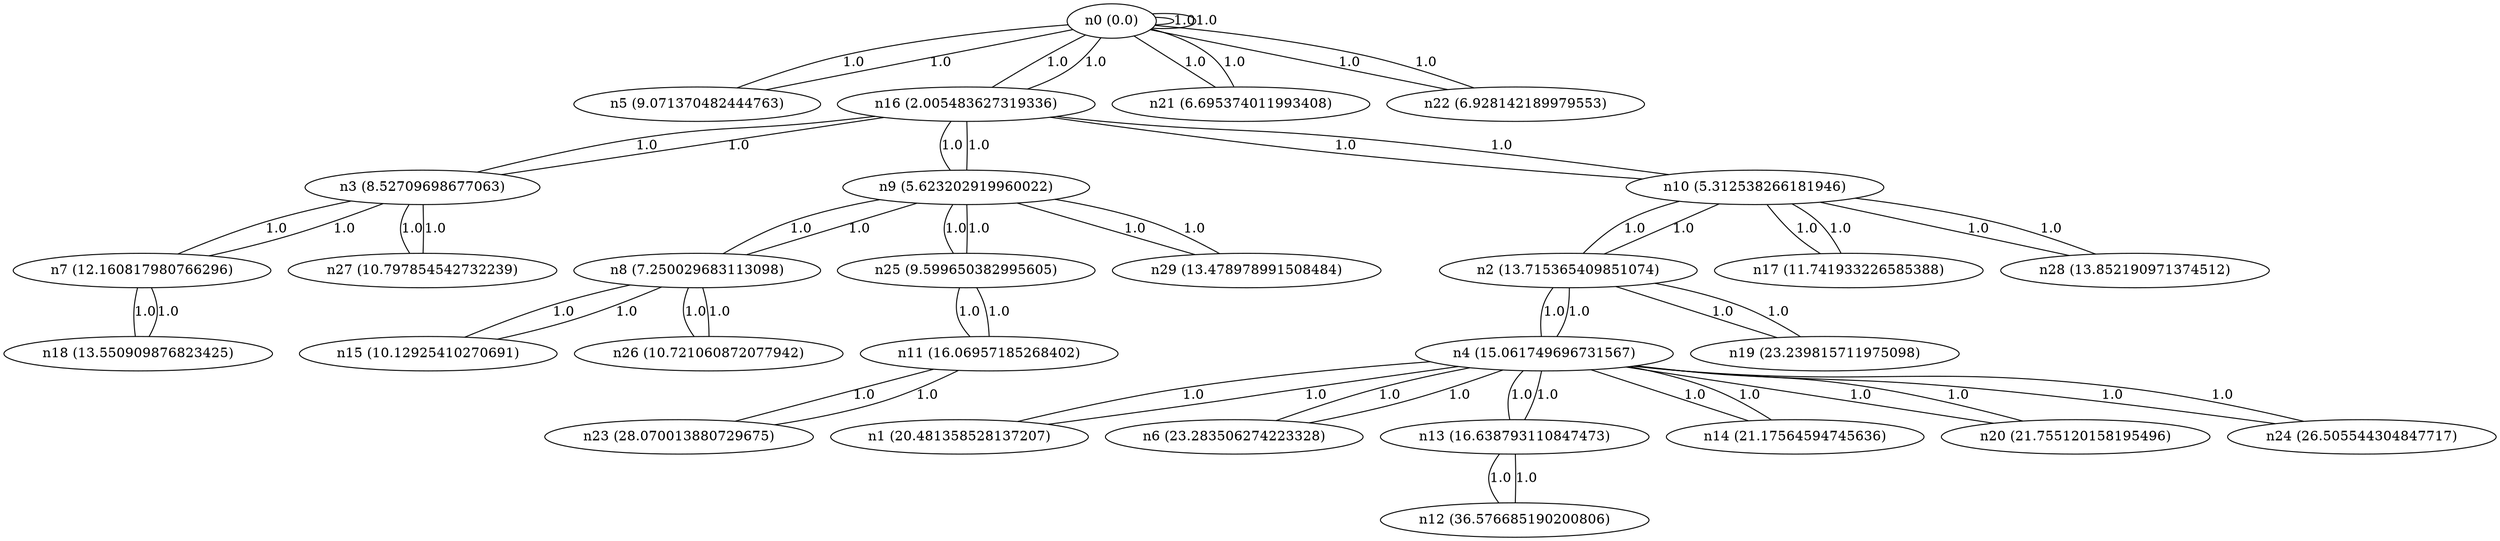 graph {
n0 [label="n0 (0.0)"];
n1 [label="n1 (20.481358528137207)"];
n2 [label="n2 (13.715365409851074)"];
n3 [label="n3 (8.52709698677063)"];
n4 [label="n4 (15.061749696731567)"];
n5 [label="n5 (9.071370482444763)"];
n6 [label="n6 (23.283506274223328)"];
n7 [label="n7 (12.160817980766296)"];
n8 [label="n8 (7.250029683113098)"];
n9 [label="n9 (5.623202919960022)"];
n10 [label="n10 (5.312538266181946)"];
n11 [label="n11 (16.06957185268402)"];
n12 [label="n12 (36.576685190200806)"];
n13 [label="n13 (16.638793110847473)"];
n14 [label="n14 (21.17564594745636)"];
n15 [label="n15 (10.12925410270691)"];
n16 [label="n16 (2.005483627319336)"];
n17 [label="n17 (11.741933226585388)"];
n18 [label="n18 (13.550909876823425)"];
n19 [label="n19 (23.239815711975098)"];
n20 [label="n20 (21.755120158195496)"];
n21 [label="n21 (6.695374011993408)"];
n22 [label="n22 (6.928142189979553)"];
n23 [label="n23 (28.070013880729675)"];
n24 [label="n24 (26.505544304847717)"];
n25 [label="n25 (9.599650382995605)"];
n26 [label="n26 (10.721060872077942)"];
n27 [label="n27 (10.797854542732239)"];
n28 [label="n28 (13.852190971374512)"];
n29 [label="n29 (13.478978991508484)"];
n0 -- n5 [weight=1.0 label=1.0];
n0 -- n21 [weight=1.0 label=1.0];
n0 -- n0 [weight=1.0 label=1.0];
n0 -- n22 [weight=1.0 label=1.0];
n0 -- n0 [weight=1.0 label=1.0];
n0 -- n16 [weight=1.0 label=1.0];
n1 -- n4 [weight=1.0 label=1.0];
n2 -- n4 [weight=1.0 label=1.0];
n2 -- n19 [weight=1.0 label=1.0];
n2 -- n10 [weight=1.0 label=1.0];
n3 -- n7 [weight=1.0 label=1.0];
n3 -- n16 [weight=1.0 label=1.0];
n3 -- n27 [weight=1.0 label=1.0];
n4 -- n1 [weight=1.0 label=1.0];
n4 -- n2 [weight=1.0 label=1.0];
n4 -- n6 [weight=1.0 label=1.0];
n4 -- n14 [weight=1.0 label=1.0];
n4 -- n20 [weight=1.0 label=1.0];
n4 -- n24 [weight=1.0 label=1.0];
n4 -- n13 [weight=1.0 label=1.0];
n5 -- n0 [weight=1.0 label=1.0];
n6 -- n4 [weight=1.0 label=1.0];
n7 -- n18 [weight=1.0 label=1.0];
n7 -- n3 [weight=1.0 label=1.0];
n8 -- n9 [weight=1.0 label=1.0];
n8 -- n15 [weight=1.0 label=1.0];
n8 -- n26 [weight=1.0 label=1.0];
n9 -- n16 [weight=1.0 label=1.0];
n9 -- n29 [weight=1.0 label=1.0];
n9 -- n25 [weight=1.0 label=1.0];
n9 -- n8 [weight=1.0 label=1.0];
n10 -- n2 [weight=1.0 label=1.0];
n10 -- n28 [weight=1.0 label=1.0];
n10 -- n16 [weight=1.0 label=1.0];
n10 -- n17 [weight=1.0 label=1.0];
n11 -- n25 [weight=1.0 label=1.0];
n11 -- n23 [weight=1.0 label=1.0];
n12 -- n13 [weight=1.0 label=1.0];
n13 -- n12 [weight=1.0 label=1.0];
n13 -- n4 [weight=1.0 label=1.0];
n14 -- n4 [weight=1.0 label=1.0];
n15 -- n8 [weight=1.0 label=1.0];
n16 -- n10 [weight=1.0 label=1.0];
n16 -- n9 [weight=1.0 label=1.0];
n16 -- n0 [weight=1.0 label=1.0];
n16 -- n3 [weight=1.0 label=1.0];
n17 -- n10 [weight=1.0 label=1.0];
n18 -- n7 [weight=1.0 label=1.0];
n19 -- n2 [weight=1.0 label=1.0];
n20 -- n4 [weight=1.0 label=1.0];
n21 -- n0 [weight=1.0 label=1.0];
n22 -- n0 [weight=1.0 label=1.0];
n23 -- n11 [weight=1.0 label=1.0];
n24 -- n4 [weight=1.0 label=1.0];
n25 -- n11 [weight=1.0 label=1.0];
n25 -- n9 [weight=1.0 label=1.0];
n26 -- n8 [weight=1.0 label=1.0];
n27 -- n3 [weight=1.0 label=1.0];
n28 -- n10 [weight=1.0 label=1.0];
n29 -- n9 [weight=1.0 label=1.0];
}
